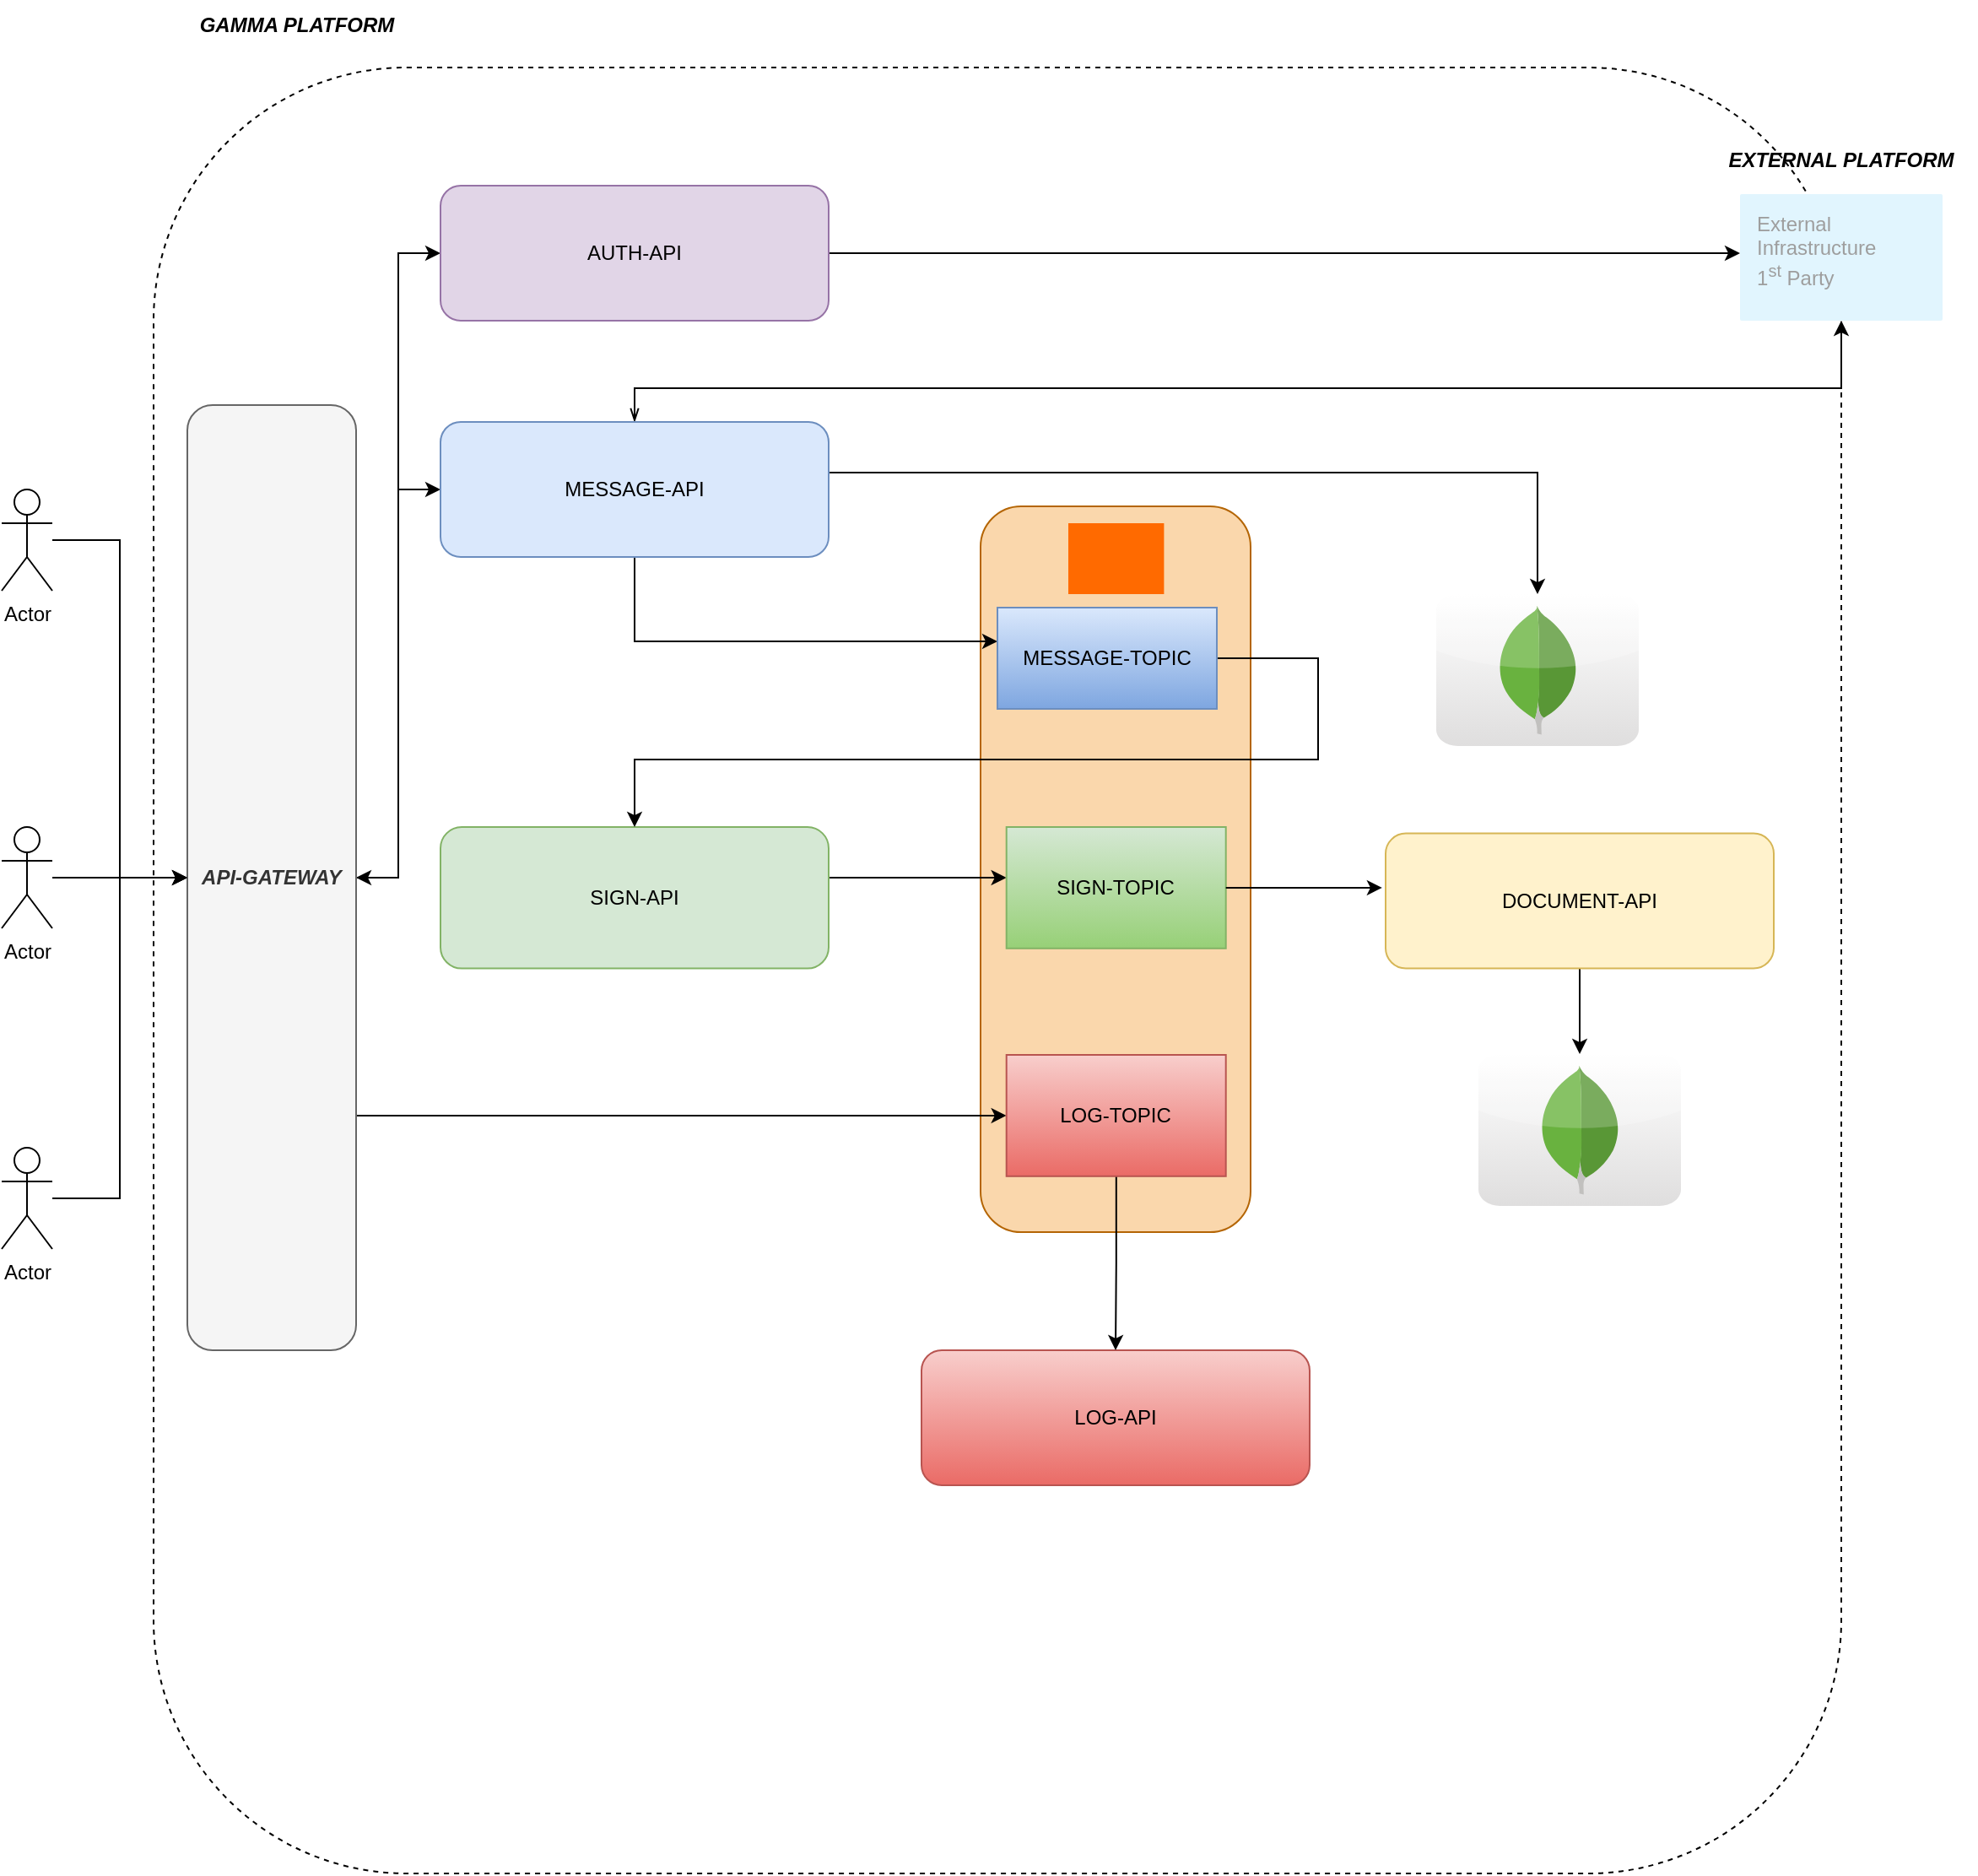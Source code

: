 <mxfile version="26.0.16">
  <diagram name="Pagina-1" id="chhbWi238Jx0Ic4HPbsi">
    <mxGraphModel dx="1434" dy="1907" grid="1" gridSize="10" guides="1" tooltips="1" connect="1" arrows="1" fold="1" page="1" pageScale="1" pageWidth="827" pageHeight="1169" math="0" shadow="0">
      <root>
        <mxCell id="0" />
        <mxCell id="1" parent="0" />
        <mxCell id="IEfos8bs7tHop2NpzzDZ-39" value="" style="rounded=1;whiteSpace=wrap;html=1;dashed=1;" parent="1" vertex="1">
          <mxGeometry x="110" width="1000" height="1070" as="geometry" />
        </mxCell>
        <mxCell id="IEfos8bs7tHop2NpzzDZ-26" value="" style="rounded=1;whiteSpace=wrap;html=1;fillColor=#fad7ac;strokeColor=#b46504;" parent="1" vertex="1">
          <mxGeometry x="600" y="260" width="160" height="430" as="geometry" />
        </mxCell>
        <mxCell id="IEfos8bs7tHop2NpzzDZ-10" style="edgeStyle=orthogonalEdgeStyle;rounded=0;orthogonalLoop=1;jettySize=auto;html=1;" parent="1" source="IEfos8bs7tHop2NpzzDZ-1" target="IEfos8bs7tHop2NpzzDZ-3" edge="1">
          <mxGeometry relative="1" as="geometry" />
        </mxCell>
        <mxCell id="IEfos8bs7tHop2NpzzDZ-1" value="Actor" style="shape=umlActor;verticalLabelPosition=bottom;verticalAlign=top;html=1;outlineConnect=0;" parent="1" vertex="1">
          <mxGeometry x="20" y="250" width="30" height="60" as="geometry" />
        </mxCell>
        <mxCell id="IEfos8bs7tHop2NpzzDZ-9" style="edgeStyle=orthogonalEdgeStyle;rounded=0;orthogonalLoop=1;jettySize=auto;html=1;entryX=0;entryY=0.5;entryDx=0;entryDy=0;strokeColor=default;startArrow=classic;startFill=1;" parent="1" source="IEfos8bs7tHop2NpzzDZ-3" target="IEfos8bs7tHop2NpzzDZ-8" edge="1">
          <mxGeometry relative="1" as="geometry" />
        </mxCell>
        <mxCell id="IEfos8bs7tHop2NpzzDZ-14" style="edgeStyle=orthogonalEdgeStyle;rounded=0;orthogonalLoop=1;jettySize=auto;html=1;" parent="1" source="IEfos8bs7tHop2NpzzDZ-3" target="IEfos8bs7tHop2NpzzDZ-5" edge="1">
          <mxGeometry relative="1" as="geometry" />
        </mxCell>
        <mxCell id="35JmLqdMYv9tIQoRzTlE-8" style="edgeStyle=orthogonalEdgeStyle;rounded=0;orthogonalLoop=1;jettySize=auto;html=1;entryX=0;entryY=0.5;entryDx=0;entryDy=0;" edge="1" parent="1" source="IEfos8bs7tHop2NpzzDZ-3" target="35JmLqdMYv9tIQoRzTlE-6">
          <mxGeometry relative="1" as="geometry">
            <Array as="points">
              <mxPoint x="310" y="621" />
              <mxPoint x="310" y="621" />
            </Array>
          </mxGeometry>
        </mxCell>
        <mxCell id="IEfos8bs7tHop2NpzzDZ-3" value="API-GATEWAY" style="rounded=1;whiteSpace=wrap;html=1;direction=south;fontStyle=3;fillColor=#f5f5f5;fontColor=#333333;strokeColor=#666666;" parent="1" vertex="1">
          <mxGeometry x="130" y="200" width="100" height="560" as="geometry" />
        </mxCell>
        <mxCell id="IEfos8bs7tHop2NpzzDZ-29" style="edgeStyle=orthogonalEdgeStyle;rounded=0;orthogonalLoop=1;jettySize=auto;html=1;" parent="1" source="IEfos8bs7tHop2NpzzDZ-5" target="IEfos8bs7tHop2NpzzDZ-27" edge="1">
          <mxGeometry relative="1" as="geometry">
            <Array as="points">
              <mxPoint x="560" y="340" />
              <mxPoint x="560" y="340" />
            </Array>
          </mxGeometry>
        </mxCell>
        <mxCell id="f5035h7tQpbPwIKEuvAs-4" style="edgeStyle=orthogonalEdgeStyle;rounded=0;orthogonalLoop=1;jettySize=auto;html=1;" parent="1" source="IEfos8bs7tHop2NpzzDZ-5" target="f5035h7tQpbPwIKEuvAs-3" edge="1">
          <mxGeometry relative="1" as="geometry">
            <Array as="points">
              <mxPoint x="670" y="240" />
              <mxPoint x="670" y="240" />
            </Array>
          </mxGeometry>
        </mxCell>
        <mxCell id="f5035h7tQpbPwIKEuvAs-7" style="edgeStyle=orthogonalEdgeStyle;rounded=0;orthogonalLoop=1;jettySize=auto;html=1;startArrow=openThin;startFill=0;" parent="1" source="IEfos8bs7tHop2NpzzDZ-5" target="f5035h7tQpbPwIKEuvAs-6" edge="1">
          <mxGeometry relative="1" as="geometry">
            <Array as="points">
              <mxPoint x="395" y="190" />
              <mxPoint x="1110" y="190" />
            </Array>
          </mxGeometry>
        </mxCell>
        <mxCell id="IEfos8bs7tHop2NpzzDZ-5" value="MESSAGE-API" style="rounded=1;whiteSpace=wrap;html=1;fillColor=#dae8fc;strokeColor=#6c8ebf;" parent="1" vertex="1">
          <mxGeometry x="280" y="210" width="230" height="80" as="geometry" />
        </mxCell>
        <mxCell id="IEfos8bs7tHop2NpzzDZ-34" style="edgeStyle=orthogonalEdgeStyle;rounded=0;orthogonalLoop=1;jettySize=auto;html=1;" parent="1" source="IEfos8bs7tHop2NpzzDZ-6" target="IEfos8bs7tHop2NpzzDZ-25" edge="1">
          <mxGeometry relative="1" as="geometry" />
        </mxCell>
        <mxCell id="IEfos8bs7tHop2NpzzDZ-6" value="DOCUMENT-API" style="rounded=1;whiteSpace=wrap;html=1;fillColor=#fff2cc;strokeColor=#d6b656;" parent="1" vertex="1">
          <mxGeometry x="840" y="453.8" width="230" height="80" as="geometry" />
        </mxCell>
        <mxCell id="IEfos8bs7tHop2NpzzDZ-32" style="edgeStyle=orthogonalEdgeStyle;rounded=0;orthogonalLoop=1;jettySize=auto;html=1;" parent="1" source="IEfos8bs7tHop2NpzzDZ-7" target="IEfos8bs7tHop2NpzzDZ-31" edge="1">
          <mxGeometry relative="1" as="geometry">
            <Array as="points">
              <mxPoint x="563" y="480" />
              <mxPoint x="563" y="480" />
            </Array>
          </mxGeometry>
        </mxCell>
        <mxCell id="IEfos8bs7tHop2NpzzDZ-7" value="SIGN-API" style="rounded=1;whiteSpace=wrap;html=1;fillColor=#d5e8d4;strokeColor=#82b366;" parent="1" vertex="1">
          <mxGeometry x="280" y="450.0" width="230" height="83.8" as="geometry" />
        </mxCell>
        <mxCell id="f5035h7tQpbPwIKEuvAs-5" style="edgeStyle=orthogonalEdgeStyle;rounded=0;orthogonalLoop=1;jettySize=auto;html=1;" parent="1" source="IEfos8bs7tHop2NpzzDZ-8" edge="1">
          <mxGeometry relative="1" as="geometry">
            <mxPoint x="1050" y="110" as="targetPoint" />
          </mxGeometry>
        </mxCell>
        <mxCell id="IEfos8bs7tHop2NpzzDZ-8" value="AUTH-API" style="rounded=1;whiteSpace=wrap;html=1;fillColor=#e1d5e7;strokeColor=#9673a6;" parent="1" vertex="1">
          <mxGeometry x="280" y="70" width="230" height="80" as="geometry" />
        </mxCell>
        <mxCell id="IEfos8bs7tHop2NpzzDZ-25" value="" style="dashed=0;outlineConnect=0;html=1;align=center;labelPosition=center;verticalLabelPosition=bottom;verticalAlign=top;shape=mxgraph.webicons.mongodb;gradientColor=#DFDEDE" parent="1" vertex="1">
          <mxGeometry x="895" y="584.5" width="120" height="90" as="geometry" />
        </mxCell>
        <mxCell id="IEfos8bs7tHop2NpzzDZ-30" style="edgeStyle=orthogonalEdgeStyle;rounded=0;orthogonalLoop=1;jettySize=auto;html=1;entryX=0.5;entryY=0;entryDx=0;entryDy=0;" parent="1" source="IEfos8bs7tHop2NpzzDZ-27" target="IEfos8bs7tHop2NpzzDZ-7" edge="1">
          <mxGeometry relative="1" as="geometry">
            <Array as="points">
              <mxPoint x="800" y="350" />
              <mxPoint x="800" y="410" />
              <mxPoint x="395" y="410" />
            </Array>
          </mxGeometry>
        </mxCell>
        <mxCell id="IEfos8bs7tHop2NpzzDZ-27" value="MESSAGE-TOPIC" style="rounded=0;whiteSpace=wrap;html=1;fillColor=#dae8fc;gradientColor=#7ea6e0;strokeColor=#6c8ebf;" parent="1" vertex="1">
          <mxGeometry x="610" y="320" width="130" height="60" as="geometry" />
        </mxCell>
        <mxCell id="IEfos8bs7tHop2NpzzDZ-31" value="SIGN-TOPIC" style="rounded=0;whiteSpace=wrap;html=1;fillColor=#d5e8d4;gradientColor=#97d077;strokeColor=#82b366;" parent="1" vertex="1">
          <mxGeometry x="615.35" y="450" width="130" height="71.9" as="geometry" />
        </mxCell>
        <mxCell id="IEfos8bs7tHop2NpzzDZ-38" value="" style="points=[];aspect=fixed;html=1;align=center;shadow=0;dashed=0;fillColor=#FF6A00;strokeColor=none;shape=mxgraph.alibaba_cloud.kafka;" parent="1" vertex="1">
          <mxGeometry x="652" y="270" width="56.7" height="42" as="geometry" />
        </mxCell>
        <mxCell id="IEfos8bs7tHop2NpzzDZ-40" value="&lt;b&gt;&lt;i&gt;GAMMA PLATFORM&lt;/i&gt;&lt;/b&gt;" style="text;html=1;align=center;verticalAlign=middle;whiteSpace=wrap;rounded=0;" parent="1" vertex="1">
          <mxGeometry x="130" y="-40" width="130" height="30" as="geometry" />
        </mxCell>
        <mxCell id="IEfos8bs7tHop2NpzzDZ-42" style="edgeStyle=orthogonalEdgeStyle;rounded=0;orthogonalLoop=1;jettySize=auto;html=1;entryX=0.5;entryY=1;entryDx=0;entryDy=0;" parent="1" source="IEfos8bs7tHop2NpzzDZ-41" target="IEfos8bs7tHop2NpzzDZ-3" edge="1">
          <mxGeometry relative="1" as="geometry" />
        </mxCell>
        <mxCell id="IEfos8bs7tHop2NpzzDZ-41" value="Actor" style="shape=umlActor;verticalLabelPosition=bottom;verticalAlign=top;html=1;outlineConnect=0;" parent="1" vertex="1">
          <mxGeometry x="20" y="450" width="30" height="60" as="geometry" />
        </mxCell>
        <mxCell id="IEfos8bs7tHop2NpzzDZ-44" style="edgeStyle=orthogonalEdgeStyle;rounded=0;orthogonalLoop=1;jettySize=auto;html=1;" parent="1" source="IEfos8bs7tHop2NpzzDZ-43" target="IEfos8bs7tHop2NpzzDZ-3" edge="1">
          <mxGeometry relative="1" as="geometry" />
        </mxCell>
        <mxCell id="IEfos8bs7tHop2NpzzDZ-43" value="Actor" style="shape=umlActor;verticalLabelPosition=bottom;verticalAlign=top;html=1;outlineConnect=0;" parent="1" vertex="1">
          <mxGeometry x="20" y="640" width="30" height="60" as="geometry" />
        </mxCell>
        <mxCell id="f5035h7tQpbPwIKEuvAs-2" value="&lt;b&gt;&lt;i&gt;EXTERNAL PLATFORM&lt;/i&gt;&lt;/b&gt;" style="text;html=1;align=center;verticalAlign=middle;whiteSpace=wrap;rounded=0;" parent="1" vertex="1">
          <mxGeometry x="1030" y="40" width="160" height="30" as="geometry" />
        </mxCell>
        <mxCell id="f5035h7tQpbPwIKEuvAs-3" value="" style="dashed=0;outlineConnect=0;html=1;align=center;labelPosition=center;verticalLabelPosition=bottom;verticalAlign=top;shape=mxgraph.webicons.mongodb;gradientColor=#DFDEDE" parent="1" vertex="1">
          <mxGeometry x="870" y="312" width="120" height="90" as="geometry" />
        </mxCell>
        <mxCell id="f5035h7tQpbPwIKEuvAs-6" value="External&#xa;Infrastructure&#xa;1&lt;sup&gt;st&lt;/sup&gt; Party" style="sketch=0;points=[[0,0,0],[0.25,0,0],[0.5,0,0],[0.75,0,0],[1,0,0],[1,0.25,0],[1,0.5,0],[1,0.75,0],[1,1,0],[0.75,1,0],[0.5,1,0],[0.25,1,0],[0,1,0],[0,0.75,0],[0,0.5,0],[0,0.25,0]];rounded=1;absoluteArcSize=1;arcSize=2;html=1;strokeColor=none;gradientColor=none;shadow=0;dashed=0;fontSize=12;fontColor=#9E9E9E;align=left;verticalAlign=top;spacing=10;spacingTop=-4;whiteSpace=wrap;fillColor=#E1F5FE;" parent="1" vertex="1">
          <mxGeometry x="1050" y="75" width="120" height="75" as="geometry" />
        </mxCell>
        <mxCell id="35JmLqdMYv9tIQoRzTlE-3" style="edgeStyle=orthogonalEdgeStyle;rounded=0;orthogonalLoop=1;jettySize=auto;html=1;entryX=-0.009;entryY=0.402;entryDx=0;entryDy=0;entryPerimeter=0;" edge="1" parent="1" source="IEfos8bs7tHop2NpzzDZ-31" target="IEfos8bs7tHop2NpzzDZ-6">
          <mxGeometry relative="1" as="geometry" />
        </mxCell>
        <mxCell id="35JmLqdMYv9tIQoRzTlE-4" value="LOG-API" style="rounded=1;whiteSpace=wrap;html=1;fillColor=#f8cecc;strokeColor=#b85450;gradientColor=#ea6b66;" vertex="1" parent="1">
          <mxGeometry x="565" y="760" width="230" height="80" as="geometry" />
        </mxCell>
        <mxCell id="35JmLqdMYv9tIQoRzTlE-7" style="edgeStyle=orthogonalEdgeStyle;rounded=0;orthogonalLoop=1;jettySize=auto;html=1;" edge="1" parent="1" source="35JmLqdMYv9tIQoRzTlE-6" target="35JmLqdMYv9tIQoRzTlE-4">
          <mxGeometry relative="1" as="geometry" />
        </mxCell>
        <mxCell id="35JmLqdMYv9tIQoRzTlE-6" value="LOG-TOPIC" style="rounded=0;whiteSpace=wrap;html=1;fillColor=#f8cecc;gradientColor=#ea6b66;strokeColor=#b85450;" vertex="1" parent="1">
          <mxGeometry x="615.35" y="585" width="130" height="71.9" as="geometry" />
        </mxCell>
      </root>
    </mxGraphModel>
  </diagram>
</mxfile>
